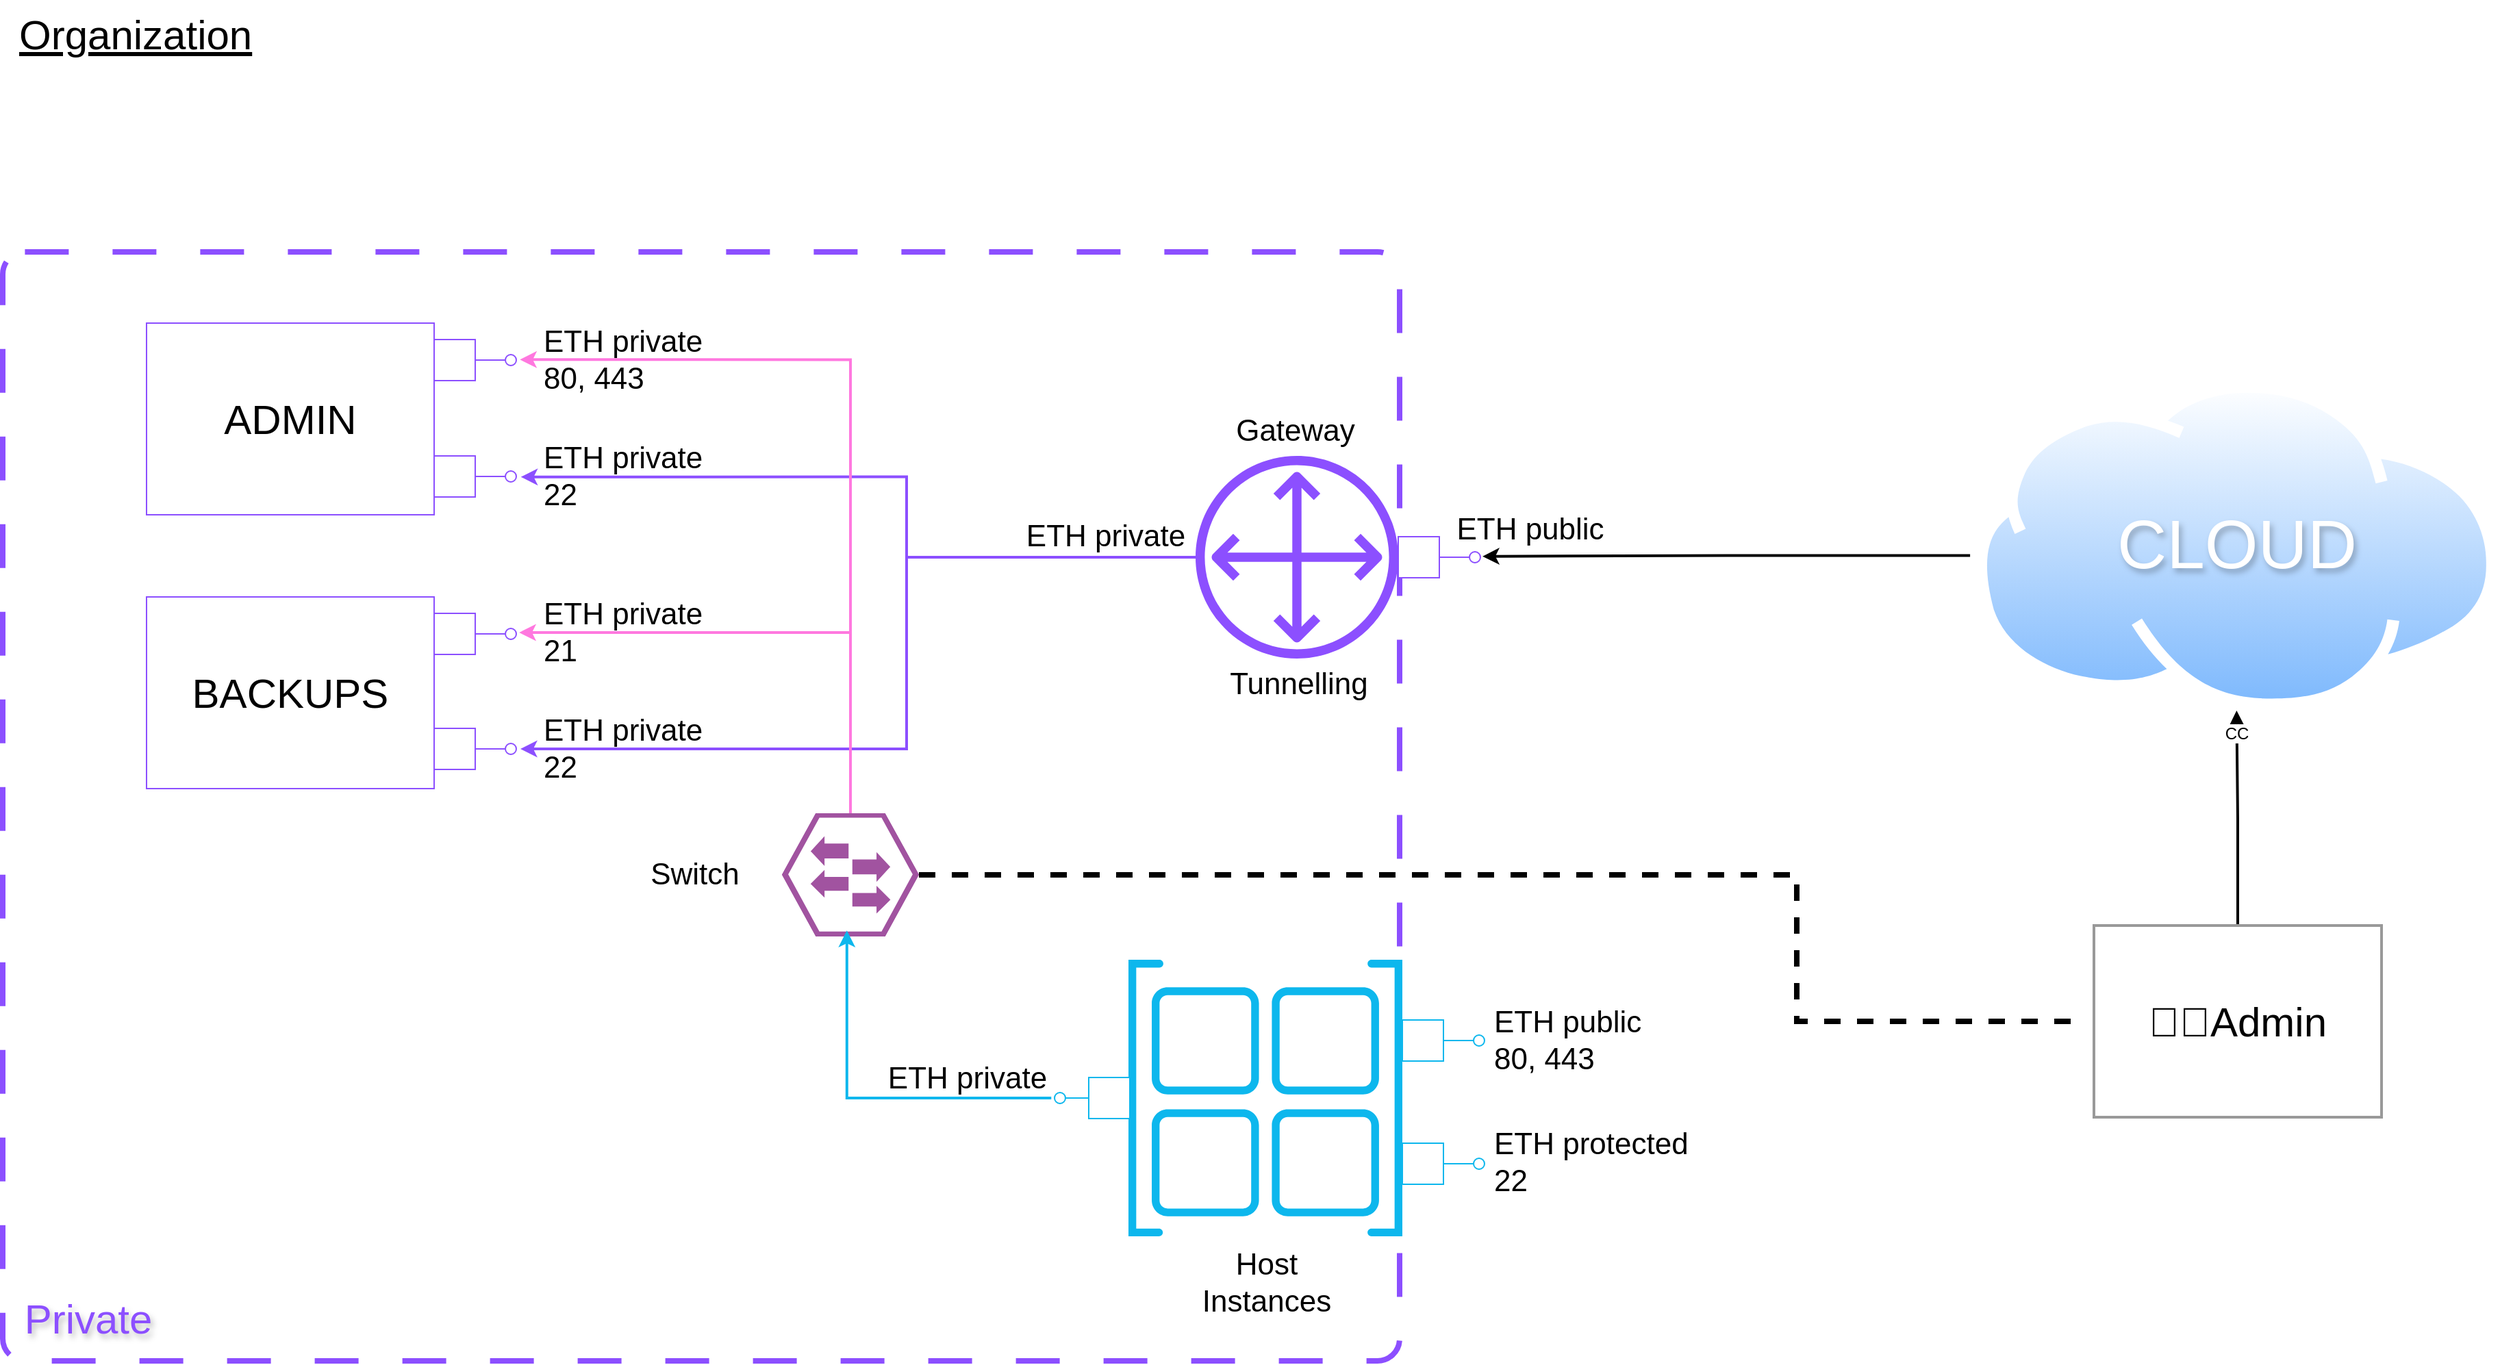 <mxfile version="24.2.5" type="device">
  <diagram name="Organization" id="ynN78oTgX0Px0Qc10VjR">
    <mxGraphModel dx="1434" dy="836" grid="1" gridSize="10" guides="1" tooltips="1" connect="1" arrows="1" fold="1" page="1" pageScale="1.5" pageWidth="827" pageHeight="1169" math="0" shadow="0">
      <root>
        <mxCell id="0" />
        <mxCell id="1" parent="0" />
        <mxCell id="iBzqbrWYD7J2i10mPG2j-7" value="" style="whiteSpace=wrap;html=1;fillColor=none;dashed=1;dashPattern=8 8;rounded=1;arcSize=2;strokeColor=#8C4FFF;strokeWidth=4;" parent="1" vertex="1">
          <mxGeometry x="290" y="472" width="1020" height="810" as="geometry" />
        </mxCell>
        <mxCell id="TYMXvzNvSo3Lo1fEAk2X-23" value="ETH private" style="text;strokeColor=none;align=center;fillColor=none;html=1;verticalAlign=middle;whiteSpace=wrap;rounded=0;fontSize=22;" parent="1" vertex="1">
          <mxGeometry x="926" y="1062" width="137" height="28" as="geometry" />
        </mxCell>
        <mxCell id="iBzqbrWYD7J2i10mPG2j-3" value="ADMIN" style="html=1;whiteSpace=wrap;strokeColor=#8C4FFF;fontSize=30;" parent="1" vertex="1">
          <mxGeometry x="395" y="524" width="210" height="140" as="geometry" />
        </mxCell>
        <mxCell id="iBzqbrWYD7J2i10mPG2j-5" value="BACKUPS" style="html=1;whiteSpace=wrap;strokeColor=#8C4FFF;fontSize=30;" parent="1" vertex="1">
          <mxGeometry x="395" y="724" width="210" height="140" as="geometry" />
        </mxCell>
        <mxCell id="TYMXvzNvSo3Lo1fEAk2X-8" style="edgeStyle=orthogonalEdgeStyle;rounded=0;orthogonalLoop=1;jettySize=auto;html=1;entryX=-0.417;entryY=0.542;entryDx=0;entryDy=0;strokeColor=#8C4FFF;strokeWidth=2;entryPerimeter=0;" parent="1" source="iBzqbrWYD7J2i10mPG2j-8" target="TOPCJg1FFOPqES8dCTAx-3" edge="1">
          <mxGeometry relative="1" as="geometry">
            <Array as="points">
              <mxPoint x="950" y="695" />
              <mxPoint x="950" y="636" />
            </Array>
            <mxPoint x="635" y="589" as="targetPoint" />
          </mxGeometry>
        </mxCell>
        <mxCell id="TYMXvzNvSo3Lo1fEAk2X-9" style="edgeStyle=orthogonalEdgeStyle;rounded=0;orthogonalLoop=1;jettySize=auto;html=1;entryX=-0.375;entryY=0.5;entryDx=0;entryDy=0;strokeColor=#8C4FFF;strokeWidth=2;entryPerimeter=0;" parent="1" source="iBzqbrWYD7J2i10mPG2j-8" target="TOPCJg1FFOPqES8dCTAx-18" edge="1">
          <mxGeometry relative="1" as="geometry">
            <Array as="points">
              <mxPoint x="950" y="695" />
              <mxPoint x="950" y="835" />
            </Array>
            <mxPoint x="635" y="795" as="targetPoint" />
          </mxGeometry>
        </mxCell>
        <mxCell id="iBzqbrWYD7J2i10mPG2j-8" value="" style="sketch=0;outlineConnect=0;fontColor=#232F3E;gradientColor=none;fillColor=#8C4FFF;strokeColor=none;dashed=0;verticalLabelPosition=bottom;verticalAlign=top;align=center;html=1;fontSize=12;fontStyle=0;aspect=fixed;pointerEvents=1;shape=mxgraph.aws4.customer_gateway;" parent="1" vertex="1">
          <mxGeometry x="1161" y="621" width="148" height="148" as="geometry" />
        </mxCell>
        <mxCell id="TYMXvzNvSo3Lo1fEAk2X-5" style="edgeStyle=orthogonalEdgeStyle;rounded=0;orthogonalLoop=1;jettySize=auto;html=1;entryX=-0.26;entryY=0.418;entryDx=0;entryDy=0;strokeWidth=2;strokeColor=#FF78DF;entryPerimeter=0;" parent="1" source="TYMXvzNvSo3Lo1fEAk2X-4" target="TOPCJg1FFOPqES8dCTAx-12" edge="1">
          <mxGeometry relative="1" as="geometry">
            <Array as="points">
              <mxPoint x="909" y="750" />
              <mxPoint x="667" y="750" />
            </Array>
            <mxPoint x="635" y="795" as="targetPoint" />
          </mxGeometry>
        </mxCell>
        <mxCell id="TYMXvzNvSo3Lo1fEAk2X-6" style="edgeStyle=orthogonalEdgeStyle;rounded=0;orthogonalLoop=1;jettySize=auto;html=1;entryX=-0.333;entryY=0.458;entryDx=0;entryDy=0;fontColor=#FF66FF;strokeColor=#FF78DF;strokeWidth=2;entryPerimeter=0;" parent="1" target="TOPCJg1FFOPqES8dCTAx-8" edge="1">
          <mxGeometry relative="1" as="geometry">
            <Array as="points">
              <mxPoint x="909" y="551" />
            </Array>
            <mxPoint x="909" y="868" as="sourcePoint" />
            <mxPoint x="635" y="575" as="targetPoint" />
          </mxGeometry>
        </mxCell>
        <mxCell id="TYMXvzNvSo3Lo1fEAk2X-4" value="" style="verticalLabelPosition=bottom;sketch=0;html=1;fillColor=#A153A0;strokeColor=#ffffff;verticalAlign=top;align=center;points=[[0,0.5,0],[0.125,0.25,0],[0.25,0,0],[0.5,0,0],[0.75,0,0],[0.875,0.25,0],[1,0.5,0],[0.875,0.75,0],[0.75,1,0],[0.5,1,0],[0.125,0.75,0]];pointerEvents=1;shape=mxgraph.cisco_safe.compositeIcon;bgIcon=mxgraph.cisco_safe.design.blank_device;resIcon=mxgraph.cisco_safe.design.access_switch_2;aspect=fixed;" parent="1" vertex="1">
          <mxGeometry x="859" y="882" width="100" height="90" as="geometry" />
        </mxCell>
        <mxCell id="TYMXvzNvSo3Lo1fEAk2X-12" value="ETH private" style="text;strokeColor=none;align=center;fillColor=none;html=1;verticalAlign=middle;whiteSpace=wrap;rounded=0;fontSize=22;" parent="1" vertex="1">
          <mxGeometry x="1032" y="665" width="127" height="30" as="geometry" />
        </mxCell>
        <mxCell id="TYMXvzNvSo3Lo1fEAk2X-13" value="Gateway" style="text;strokeColor=none;align=center;fillColor=none;html=1;verticalAlign=middle;whiteSpace=wrap;rounded=0;fontSize=22;" parent="1" vertex="1">
          <mxGeometry x="1186" y="588" width="96" height="30" as="geometry" />
        </mxCell>
        <mxCell id="TYMXvzNvSo3Lo1fEAk2X-14" value="Tunnelling" style="text;strokeColor=none;align=center;fillColor=none;html=1;verticalAlign=middle;whiteSpace=wrap;rounded=0;fontSize=22;" parent="1" vertex="1">
          <mxGeometry x="1173" y="773" width="127" height="30" as="geometry" />
        </mxCell>
        <mxCell id="TYMXvzNvSo3Lo1fEAk2X-15" value="Switch" style="text;strokeColor=none;align=center;fillColor=none;html=1;verticalAlign=middle;whiteSpace=wrap;rounded=0;fontSize=22;" parent="1" vertex="1">
          <mxGeometry x="732" y="912" width="127" height="30" as="geometry" />
        </mxCell>
        <mxCell id="TYMXvzNvSo3Lo1fEAk2X-19" value="" style="sketch=0;pointerEvents=1;shadow=0;dashed=0;html=1;strokeColor=none;fillColor=#0db7ed;aspect=fixed;labelPosition=center;verticalLabelPosition=bottom;verticalAlign=top;align=center;outlineConnect=0;shape=mxgraph.vvd.site_container;" parent="1" vertex="1">
          <mxGeometry x="1112" y="989" width="200" height="202.03" as="geometry" />
        </mxCell>
        <mxCell id="TYMXvzNvSo3Lo1fEAk2X-24" value="ETH public&lt;br&gt;80, 443" style="text;strokeColor=none;align=left;fillColor=none;html=1;verticalAlign=middle;whiteSpace=wrap;rounded=0;fontSize=22;spacingLeft=5;" parent="1" vertex="1">
          <mxGeometry x="1372" y="1020" width="118" height="56" as="geometry" />
        </mxCell>
        <mxCell id="TYMXvzNvSo3Lo1fEAk2X-25" value="Host&lt;br&gt;Instances" style="text;strokeColor=none;align=center;fillColor=none;html=1;verticalAlign=middle;whiteSpace=wrap;rounded=0;fontSize=22;" parent="1" vertex="1">
          <mxGeometry x="1173" y="1197" width="80" height="56" as="geometry" />
        </mxCell>
        <mxCell id="TYMXvzNvSo3Lo1fEAk2X-26" style="edgeStyle=orthogonalEdgeStyle;rounded=0;orthogonalLoop=1;jettySize=auto;html=1;entryX=0.474;entryY=0.951;entryDx=0;entryDy=0;entryPerimeter=0;strokeWidth=2;strokeColor=#0DB7ED;exitX=1.294;exitY=0.502;exitDx=0;exitDy=0;exitPerimeter=0;" parent="1" source="TOPCJg1FFOPqES8dCTAx-31" target="TYMXvzNvSo3Lo1fEAk2X-4" edge="1">
          <mxGeometry relative="1" as="geometry">
            <Array as="points">
              <mxPoint x="906" y="1090" />
            </Array>
            <mxPoint x="1084" y="1090" as="sourcePoint" />
          </mxGeometry>
        </mxCell>
        <mxCell id="TYMXvzNvSo3Lo1fEAk2X-28" style="edgeStyle=orthogonalEdgeStyle;rounded=0;orthogonalLoop=1;jettySize=auto;html=1;entryX=-0.195;entryY=0.418;entryDx=0;entryDy=0;exitX=-0.009;exitY=0.53;exitDx=0;exitDy=0;exitPerimeter=0;entryPerimeter=0;strokeWidth=2;" parent="1" source="TOPCJg1FFOPqES8dCTAx-39" target="TOPCJg1FFOPqES8dCTAx-43" edge="1">
          <mxGeometry relative="1" as="geometry">
            <mxPoint x="1689" y="693.0" as="sourcePoint" />
            <mxPoint x="1339" y="694" as="targetPoint" />
          </mxGeometry>
        </mxCell>
        <mxCell id="TYMXvzNvSo3Lo1fEAk2X-35" style="edgeStyle=orthogonalEdgeStyle;rounded=0;orthogonalLoop=1;jettySize=auto;html=1;entryX=0.5;entryY=1;entryDx=0;entryDy=0;strokeWidth=2;" parent="1" source="TYMXvzNvSo3Lo1fEAk2X-31" target="TOPCJg1FFOPqES8dCTAx-39" edge="1">
          <mxGeometry relative="1" as="geometry">
            <mxPoint x="1945" y="821.0" as="targetPoint" />
          </mxGeometry>
        </mxCell>
        <mxCell id="TYMXvzNvSo3Lo1fEAk2X-31" value="👨‍💼Admin" style="html=1;whiteSpace=wrap;strokeColor=#999999;fontSize=30;strokeWidth=2;" parent="1" vertex="1">
          <mxGeometry x="1817" y="964" width="210" height="140" as="geometry" />
        </mxCell>
        <mxCell id="TYMXvzNvSo3Lo1fEAk2X-37" value="ETH protected&lt;br&gt;22" style="text;strokeColor=none;align=left;fillColor=none;html=1;verticalAlign=middle;whiteSpace=wrap;rounded=0;fontSize=22;" parent="1" vertex="1">
          <mxGeometry x="1377" y="1109" width="153" height="56" as="geometry" />
        </mxCell>
        <mxCell id="TOPCJg1FFOPqES8dCTAx-1" value="" style="html=1;rounded=0;strokeColor=#8C4FFF;" parent="1" vertex="1">
          <mxGeometry x="605" y="621" width="30" height="30" as="geometry" />
        </mxCell>
        <mxCell id="TOPCJg1FFOPqES8dCTAx-2" value="" style="endArrow=none;html=1;rounded=0;align=center;verticalAlign=top;endFill=0;labelBackgroundColor=none;endSize=2;strokeColor=#8C4FFF;" parent="1" source="TOPCJg1FFOPqES8dCTAx-1" target="TOPCJg1FFOPqES8dCTAx-3" edge="1">
          <mxGeometry relative="1" as="geometry" />
        </mxCell>
        <mxCell id="TOPCJg1FFOPqES8dCTAx-3" value="" style="ellipse;html=1;fontSize=11;align=center;fillColor=none;points=[];aspect=fixed;resizable=0;verticalAlign=bottom;labelPosition=center;verticalLabelPosition=top;flipH=1;strokeColor=#8C4FFF;" parent="1" vertex="1">
          <mxGeometry x="657" y="632" width="8" height="8" as="geometry" />
        </mxCell>
        <mxCell id="TOPCJg1FFOPqES8dCTAx-4" value="&lt;span style=&quot;font-size: 22px;&quot;&gt;ETH private&lt;/span&gt;&lt;br style=&quot;padding: 0px; margin: 0px; font-size: 22px;&quot;&gt;&lt;div style=&quot;&quot;&gt;&lt;span style=&quot;font-size: 22px; background-color: initial;&quot;&gt;80, 443&lt;/span&gt;&lt;/div&gt;" style="text;html=1;align=left;verticalAlign=middle;resizable=0;points=[];autosize=1;strokeColor=none;fillColor=none;" parent="1" vertex="1">
          <mxGeometry x="683" y="516" width="140" height="70" as="geometry" />
        </mxCell>
        <mxCell id="TOPCJg1FFOPqES8dCTAx-6" value="" style="html=1;rounded=0;strokeColor=#8C4FFF;" parent="1" vertex="1">
          <mxGeometry x="605" y="536" width="30" height="30" as="geometry" />
        </mxCell>
        <mxCell id="TOPCJg1FFOPqES8dCTAx-7" value="" style="endArrow=none;html=1;rounded=0;align=center;verticalAlign=top;endFill=0;labelBackgroundColor=none;endSize=2;strokeColor=#8C4FFF;" parent="1" source="TOPCJg1FFOPqES8dCTAx-6" target="TOPCJg1FFOPqES8dCTAx-8" edge="1">
          <mxGeometry relative="1" as="geometry" />
        </mxCell>
        <mxCell id="TOPCJg1FFOPqES8dCTAx-8" value="" style="ellipse;html=1;fontSize=11;align=center;fillColor=none;points=[];aspect=fixed;resizable=0;verticalAlign=bottom;labelPosition=center;verticalLabelPosition=top;flipH=1;strokeColor=#8C4FFF;" parent="1" vertex="1">
          <mxGeometry x="657" y="547" width="8" height="8" as="geometry" />
        </mxCell>
        <mxCell id="TOPCJg1FFOPqES8dCTAx-9" value="&lt;span style=&quot;font-size: 22px;&quot;&gt;ETH private&lt;/span&gt;&lt;br style=&quot;padding: 0px; margin: 0px; font-size: 22px;&quot;&gt;&lt;div style=&quot;&quot;&gt;&lt;span style=&quot;font-size: 22px;&quot;&gt;22&lt;/span&gt;&lt;/div&gt;" style="text;html=1;align=left;verticalAlign=middle;resizable=0;points=[];autosize=1;strokeColor=none;fillColor=none;" parent="1" vertex="1">
          <mxGeometry x="683" y="601" width="140" height="70" as="geometry" />
        </mxCell>
        <mxCell id="TOPCJg1FFOPqES8dCTAx-10" value="" style="html=1;rounded=0;strokeColor=#8C4FFF;" parent="1" vertex="1">
          <mxGeometry x="605" y="736" width="30" height="30" as="geometry" />
        </mxCell>
        <mxCell id="TOPCJg1FFOPqES8dCTAx-11" value="" style="endArrow=none;html=1;rounded=0;align=center;verticalAlign=top;endFill=0;labelBackgroundColor=none;endSize=2;strokeColor=#8C4FFF;" parent="1" source="TOPCJg1FFOPqES8dCTAx-10" target="TOPCJg1FFOPqES8dCTAx-12" edge="1">
          <mxGeometry relative="1" as="geometry" />
        </mxCell>
        <mxCell id="TOPCJg1FFOPqES8dCTAx-12" value="" style="ellipse;html=1;fontSize=11;align=center;fillColor=none;points=[];aspect=fixed;resizable=0;verticalAlign=bottom;labelPosition=center;verticalLabelPosition=top;flipH=1;strokeColor=#8C4FFF;" parent="1" vertex="1">
          <mxGeometry x="657" y="747" width="8" height="8" as="geometry" />
        </mxCell>
        <mxCell id="TOPCJg1FFOPqES8dCTAx-16" value="" style="html=1;rounded=0;strokeColor=#8C4FFF;" parent="1" vertex="1">
          <mxGeometry x="605" y="820" width="30" height="30" as="geometry" />
        </mxCell>
        <mxCell id="TOPCJg1FFOPqES8dCTAx-17" value="" style="endArrow=none;html=1;rounded=0;align=center;verticalAlign=top;endFill=0;labelBackgroundColor=none;endSize=2;strokeColor=#8C4FFF;" parent="1" source="TOPCJg1FFOPqES8dCTAx-16" target="TOPCJg1FFOPqES8dCTAx-18" edge="1">
          <mxGeometry relative="1" as="geometry" />
        </mxCell>
        <mxCell id="TOPCJg1FFOPqES8dCTAx-18" value="" style="ellipse;html=1;fontSize=11;align=center;fillColor=none;points=[];aspect=fixed;resizable=0;verticalAlign=bottom;labelPosition=center;verticalLabelPosition=top;flipH=1;strokeColor=#8C4FFF;" parent="1" vertex="1">
          <mxGeometry x="657" y="831" width="8" height="8" as="geometry" />
        </mxCell>
        <mxCell id="TOPCJg1FFOPqES8dCTAx-19" value="&lt;span style=&quot;font-size: 22px;&quot;&gt;ETH private&lt;/span&gt;&lt;br style=&quot;padding: 0px; margin: 0px; font-size: 22px;&quot;&gt;&lt;div style=&quot;&quot;&gt;&lt;span style=&quot;font-size: 22px;&quot;&gt;21&lt;/span&gt;&lt;/div&gt;" style="text;html=1;align=left;verticalAlign=middle;resizable=0;points=[];autosize=1;strokeColor=none;fillColor=none;" parent="1" vertex="1">
          <mxGeometry x="683" y="715" width="140" height="70" as="geometry" />
        </mxCell>
        <mxCell id="TOPCJg1FFOPqES8dCTAx-20" value="&lt;span style=&quot;font-size: 22px;&quot;&gt;ETH private&lt;/span&gt;&lt;br style=&quot;padding: 0px; margin: 0px; font-size: 22px;&quot;&gt;&lt;div style=&quot;&quot;&gt;&lt;span style=&quot;font-size: 22px;&quot;&gt;22&lt;/span&gt;&lt;/div&gt;" style="text;html=1;align=left;verticalAlign=middle;resizable=0;points=[];autosize=1;strokeColor=none;fillColor=none;" parent="1" vertex="1">
          <mxGeometry x="683" y="800" width="140" height="70" as="geometry" />
        </mxCell>
        <mxCell id="TOPCJg1FFOPqES8dCTAx-21" value="&lt;font style=&quot;font-size: 30px;&quot;&gt;Private&lt;/font&gt;" style="text;html=1;align=center;verticalAlign=middle;resizable=0;points=[];autosize=1;strokeColor=none;fillColor=none;fontColor=#8C4FFF;textShadow=1;" parent="1" vertex="1">
          <mxGeometry x="292" y="1226" width="120" height="50" as="geometry" />
        </mxCell>
        <mxCell id="TOPCJg1FFOPqES8dCTAx-22" value="&lt;font style=&quot;font-size: 30px;&quot;&gt;&lt;u&gt;Organization&lt;/u&gt;&lt;/font&gt;" style="text;html=1;align=left;verticalAlign=middle;resizable=0;points=[];autosize=1;strokeColor=none;fillColor=none;" parent="1" vertex="1">
          <mxGeometry x="300" y="288" width="190" height="50" as="geometry" />
        </mxCell>
        <mxCell id="TOPCJg1FFOPqES8dCTAx-29" value="" style="html=1;rounded=0;flipH=1;direction=west;strokeColor=#0DB7ED;" parent="1" vertex="1">
          <mxGeometry x="1083" y="1075" width="30" height="30" as="geometry" />
        </mxCell>
        <mxCell id="TOPCJg1FFOPqES8dCTAx-30" value="" style="endArrow=none;html=1;rounded=0;align=center;verticalAlign=top;endFill=0;labelBackgroundColor=none;endSize=2;exitX=1;exitY=0.5;exitDx=0;exitDy=0;strokeColor=#0DB7ED;" parent="1" source="TOPCJg1FFOPqES8dCTAx-29" target="TOPCJg1FFOPqES8dCTAx-31" edge="1">
          <mxGeometry relative="1" as="geometry">
            <Array as="points" />
          </mxGeometry>
        </mxCell>
        <mxCell id="TOPCJg1FFOPqES8dCTAx-31" value="" style="ellipse;html=1;fontSize=11;align=center;fillColor=none;points=[];aspect=fixed;resizable=0;verticalAlign=bottom;labelPosition=center;verticalLabelPosition=top;flipH=1;strokeColor=#0DB7ED;" parent="1" vertex="1">
          <mxGeometry x="1058" y="1086" width="8" height="8" as="geometry" />
        </mxCell>
        <mxCell id="TOPCJg1FFOPqES8dCTAx-33" value="" style="html=1;rounded=0;strokeColor=#0DB7ED;" parent="1" vertex="1">
          <mxGeometry x="1312" y="1033" width="30" height="30" as="geometry" />
        </mxCell>
        <mxCell id="TOPCJg1FFOPqES8dCTAx-34" value="" style="endArrow=none;html=1;rounded=0;align=center;verticalAlign=top;endFill=0;labelBackgroundColor=none;endSize=2;strokeColor=#0DB7ED;" parent="1" source="TOPCJg1FFOPqES8dCTAx-33" target="TOPCJg1FFOPqES8dCTAx-35" edge="1">
          <mxGeometry relative="1" as="geometry" />
        </mxCell>
        <mxCell id="TOPCJg1FFOPqES8dCTAx-35" value="" style="ellipse;html=1;fontSize=11;align=center;fillColor=none;points=[];aspect=fixed;resizable=0;verticalAlign=bottom;labelPosition=center;verticalLabelPosition=top;flipH=1;strokeColor=#0DB7ED;" parent="1" vertex="1">
          <mxGeometry x="1364" y="1044" width="8" height="8" as="geometry" />
        </mxCell>
        <mxCell id="TOPCJg1FFOPqES8dCTAx-36" value="" style="html=1;rounded=0;strokeColor=#0DB7ED;" parent="1" vertex="1">
          <mxGeometry x="1312" y="1123" width="30" height="30" as="geometry" />
        </mxCell>
        <mxCell id="TOPCJg1FFOPqES8dCTAx-37" value="" style="endArrow=none;html=1;rounded=0;align=center;verticalAlign=top;endFill=0;labelBackgroundColor=none;endSize=2;strokeColor=#0DB7ED;" parent="1" source="TOPCJg1FFOPqES8dCTAx-36" target="TOPCJg1FFOPqES8dCTAx-38" edge="1">
          <mxGeometry relative="1" as="geometry" />
        </mxCell>
        <mxCell id="TOPCJg1FFOPqES8dCTAx-38" value="" style="ellipse;html=1;fontSize=11;align=center;fillColor=none;points=[];aspect=fixed;resizable=0;verticalAlign=bottom;labelPosition=center;verticalLabelPosition=top;flipH=1;strokeColor=#0DB7ED;" parent="1" vertex="1">
          <mxGeometry x="1364" y="1134" width="8" height="8" as="geometry" />
        </mxCell>
        <mxCell id="TOPCJg1FFOPqES8dCTAx-39" value="CC" style="image;aspect=fixed;perimeter=ellipsePerimeter;html=1;align=center;shadow=0;dashed=0;spacingTop=3;image=img/lib/active_directory/internet_cloud.svg;" parent="1" vertex="1">
          <mxGeometry x="1730" y="566" width="382.35" height="241" as="geometry" />
        </mxCell>
        <mxCell id="TOPCJg1FFOPqES8dCTAx-41" value="" style="html=1;rounded=0;strokeColor=#8C4FFF;" parent="1" vertex="1">
          <mxGeometry x="1309" y="680" width="30" height="30" as="geometry" />
        </mxCell>
        <mxCell id="TOPCJg1FFOPqES8dCTAx-42" value="" style="endArrow=none;html=1;rounded=0;align=center;verticalAlign=top;endFill=0;labelBackgroundColor=none;endSize=2;strokeColor=#8C4FFF;" parent="1" source="TOPCJg1FFOPqES8dCTAx-41" target="TOPCJg1FFOPqES8dCTAx-43" edge="1">
          <mxGeometry relative="1" as="geometry" />
        </mxCell>
        <mxCell id="TOPCJg1FFOPqES8dCTAx-43" value="" style="ellipse;html=1;fontSize=11;align=center;fillColor=none;points=[];aspect=fixed;resizable=0;verticalAlign=bottom;labelPosition=center;verticalLabelPosition=top;flipH=1;strokeColor=#8C4FFF;" parent="1" vertex="1">
          <mxGeometry x="1361" y="691" width="8" height="8" as="geometry" />
        </mxCell>
        <mxCell id="TOPCJg1FFOPqES8dCTAx-44" value="&lt;font style=&quot;font-size: 22px;&quot;&gt;ETH public&lt;/font&gt;" style="text;html=1;align=center;verticalAlign=middle;resizable=0;points=[];autosize=1;strokeColor=none;fillColor=none;" parent="1" vertex="1">
          <mxGeometry x="1340" y="655" width="130" height="40" as="geometry" />
        </mxCell>
        <mxCell id="TOPCJg1FFOPqES8dCTAx-45" style="edgeStyle=orthogonalEdgeStyle;rounded=0;orthogonalLoop=1;jettySize=auto;html=1;entryX=-0.062;entryY=0.486;entryDx=0;entryDy=0;entryPerimeter=0;dashed=1;strokeWidth=4;endArrow=none;endFill=0;" parent="1" source="TYMXvzNvSo3Lo1fEAk2X-4" target="TYMXvzNvSo3Lo1fEAk2X-31" edge="1">
          <mxGeometry relative="1" as="geometry">
            <Array as="points">
              <mxPoint x="1600" y="927" />
              <mxPoint x="1600" y="1034" />
              <mxPoint x="1804" y="1034" />
            </Array>
          </mxGeometry>
        </mxCell>
        <mxCell id="TOPCJg1FFOPqES8dCTAx-46" value="&lt;font style=&quot;font-size: 50px;&quot;&gt;CLOUD&lt;/font&gt;" style="text;html=1;align=center;verticalAlign=middle;resizable=0;points=[];autosize=1;strokeColor=none;fillColor=none;textShadow=1;fontColor=#FFFFFF;" parent="1" vertex="1">
          <mxGeometry x="1821.17" y="650" width="200" height="70" as="geometry" />
        </mxCell>
      </root>
    </mxGraphModel>
  </diagram>
</mxfile>
